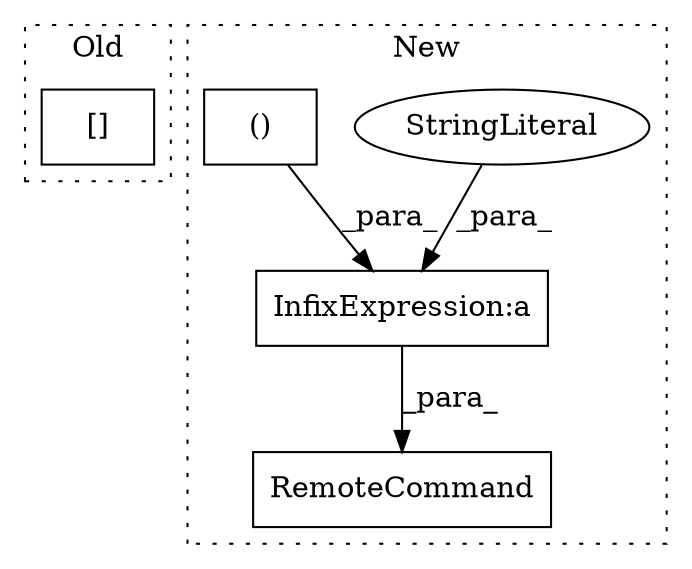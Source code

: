 digraph G {
subgraph cluster0 {
1 [label="[]" a="2" s="13055,13075" l="19,1" shape="box"];
label = "Old";
style="dotted";
}
subgraph cluster1 {
2 [label="RemoteCommand" a="32" s="14116,14197" l="14,2" shape="box"];
3 [label="InfixExpression:a" a="27" s="14151" l="10" shape="box"];
4 [label="StringLiteral" a="45" s="14130" l="21" shape="ellipse"];
5 [label="()" a="106" s="14161" l="36" shape="box"];
label = "New";
style="dotted";
}
3 -> 2 [label="_para_"];
4 -> 3 [label="_para_"];
5 -> 3 [label="_para_"];
}